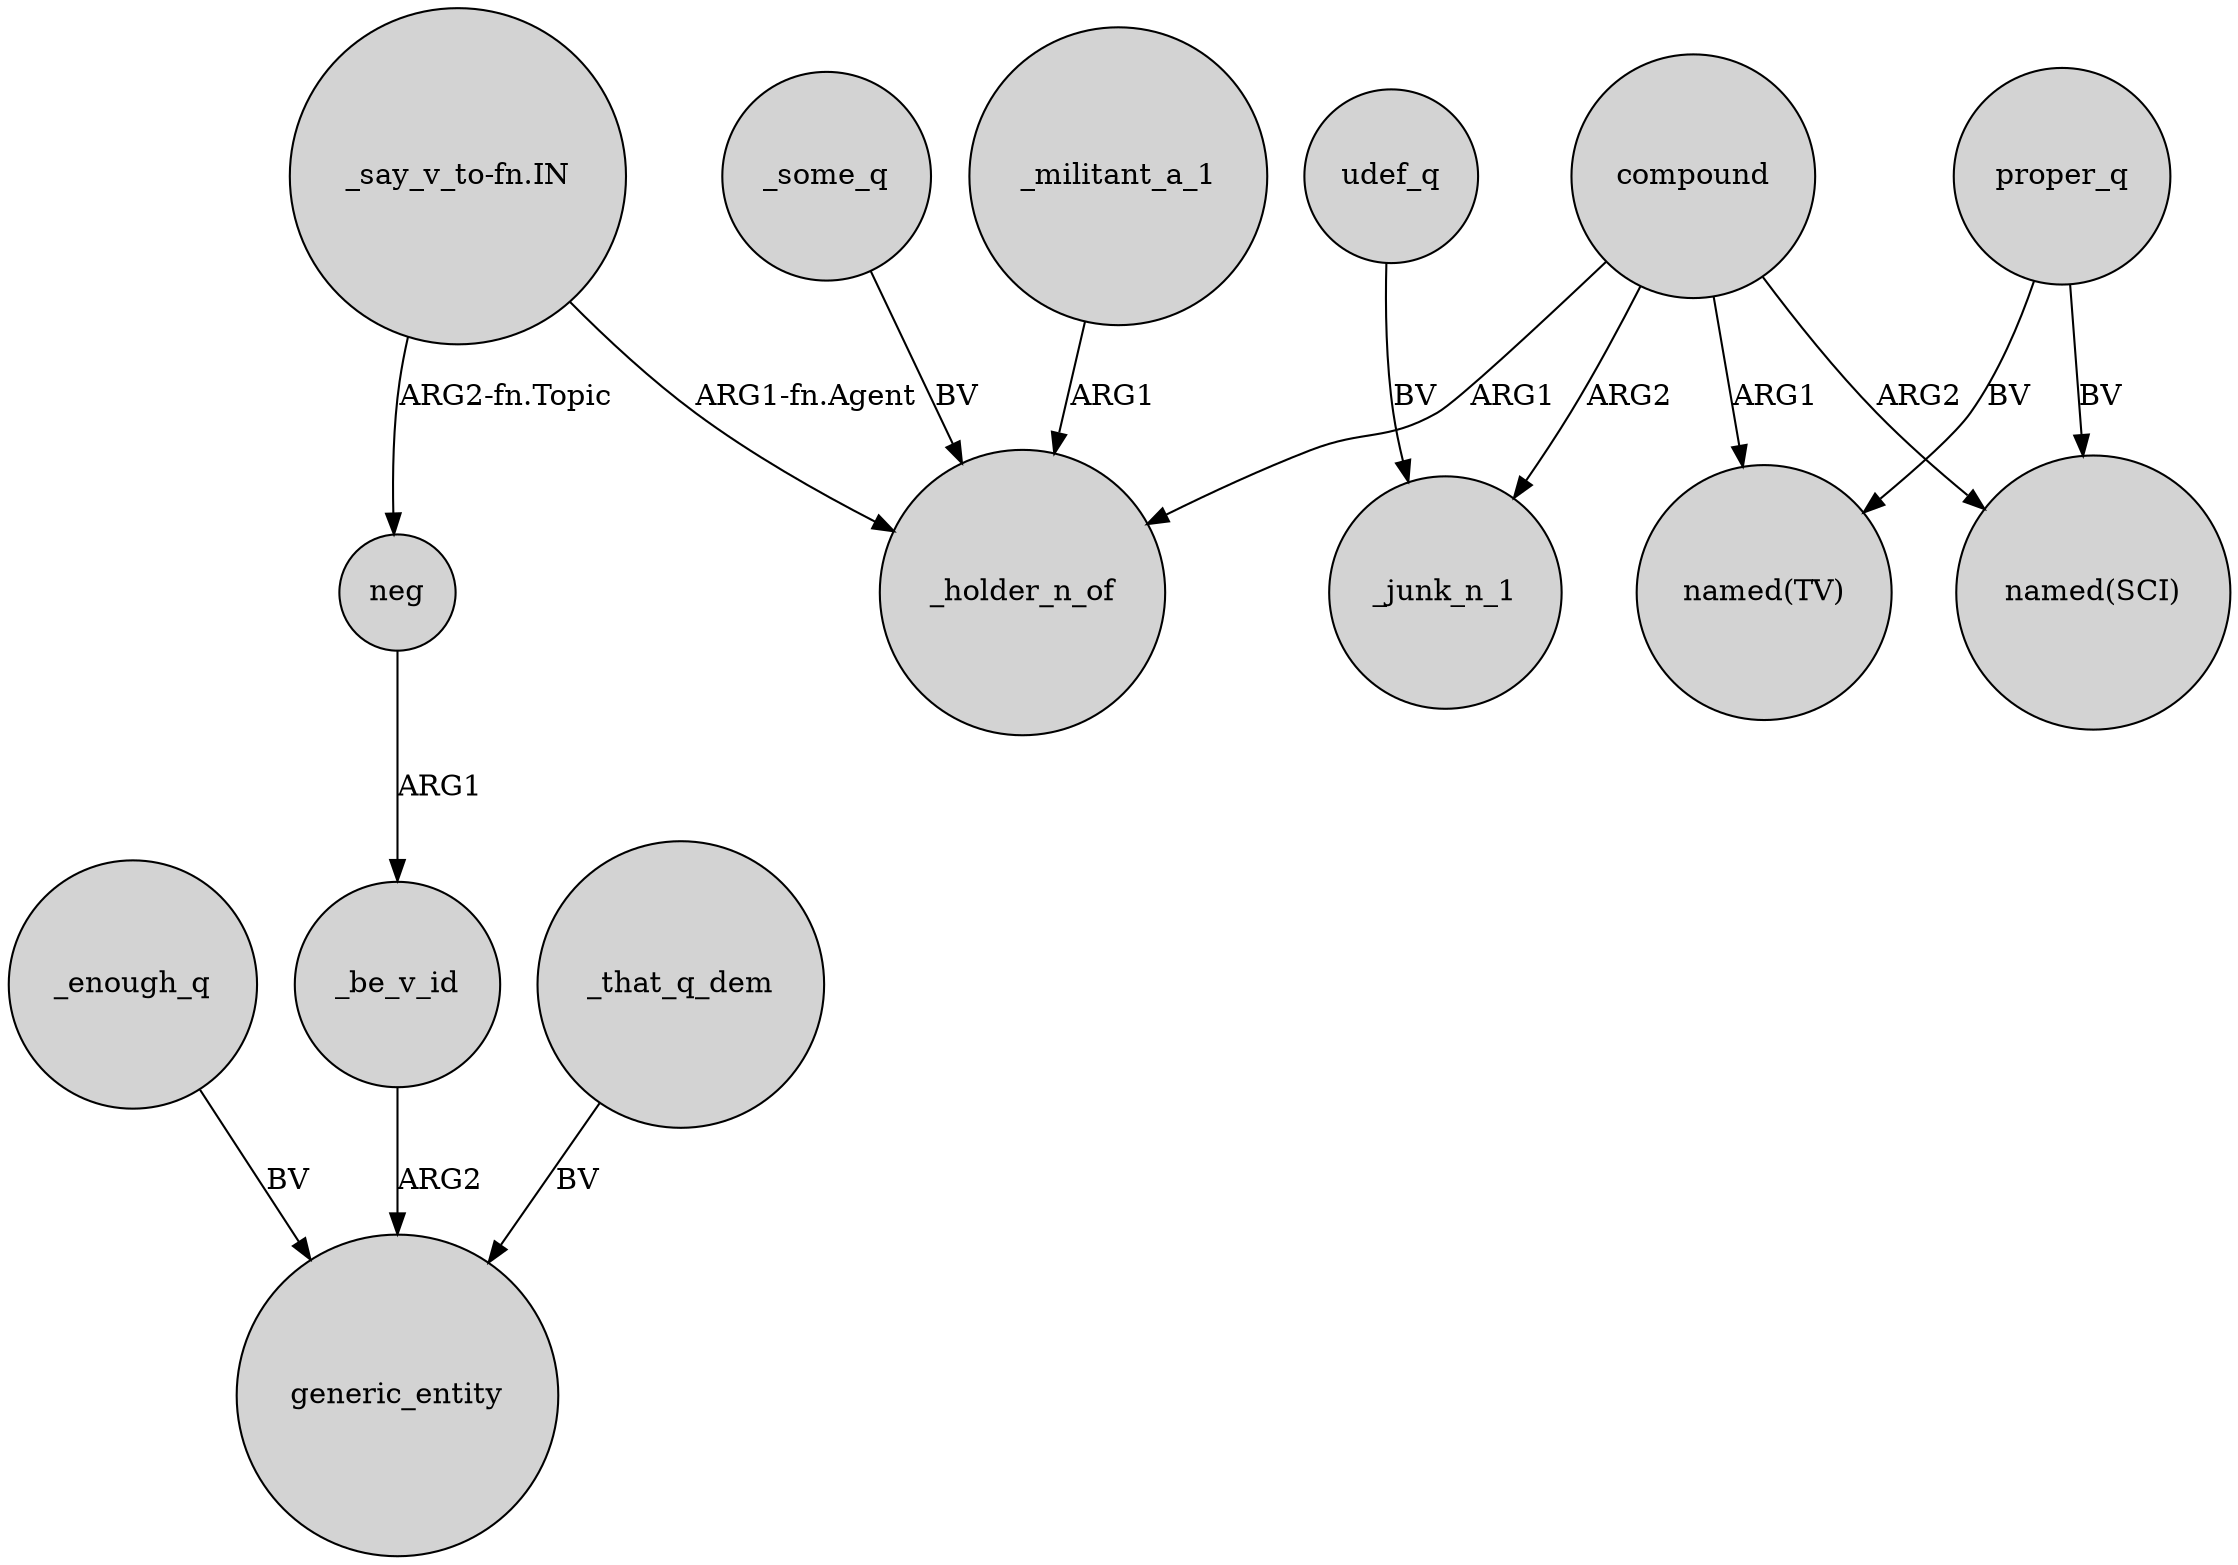 digraph {
	node [shape=circle style=filled]
	_enough_q -> generic_entity [label=BV]
	"_say_v_to-fn.IN" -> neg [label="ARG2-fn.Topic"]
	neg -> _be_v_id [label=ARG1]
	"_say_v_to-fn.IN" -> _holder_n_of [label="ARG1-fn.Agent"]
	compound -> _junk_n_1 [label=ARG2]
	compound -> _holder_n_of [label=ARG1]
	proper_q -> "named(TV)" [label=BV]
	compound -> "named(SCI)" [label=ARG2]
	_that_q_dem -> generic_entity [label=BV]
	_some_q -> _holder_n_of [label=BV]
	compound -> "named(TV)" [label=ARG1]
	_be_v_id -> generic_entity [label=ARG2]
	proper_q -> "named(SCI)" [label=BV]
	udef_q -> _junk_n_1 [label=BV]
	_militant_a_1 -> _holder_n_of [label=ARG1]
}
